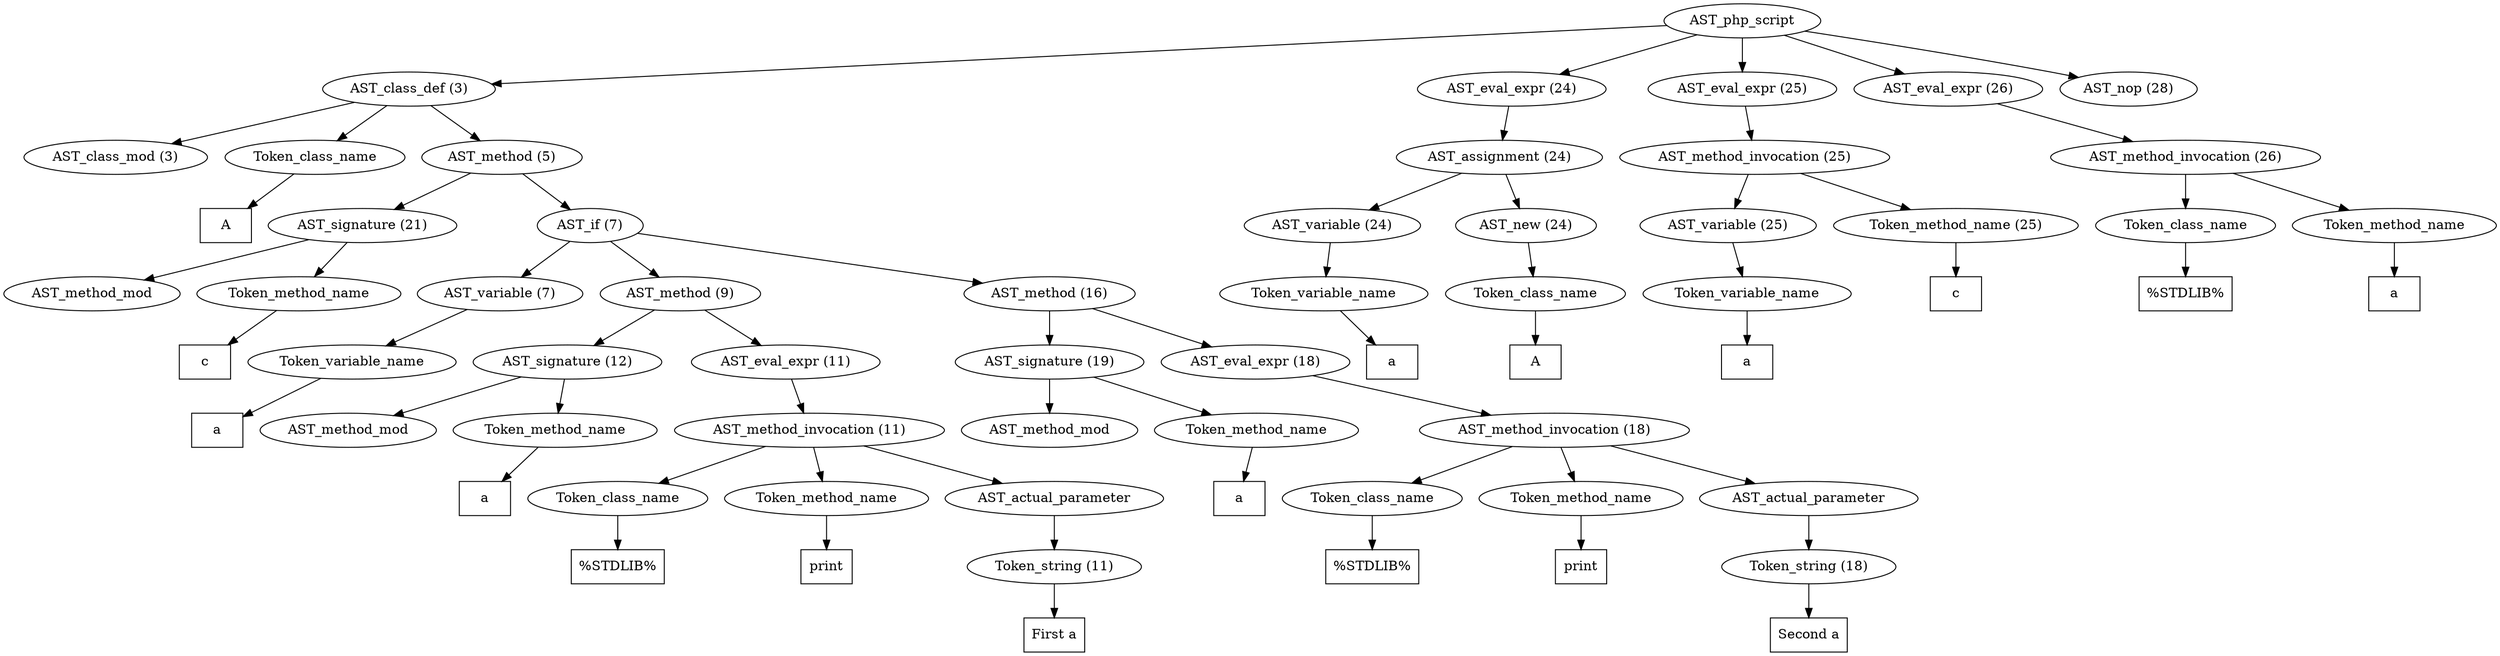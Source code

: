 /*
 * AST in dot format generated by phc -- the PHP compiler
 */

digraph AST {
node_0 [label="AST_php_script"];
node_1 [label="AST_class_def (3)"];
node_2 [label="AST_class_mod (3)"];
node_3 [label="Token_class_name"];
node_4 [label="A", shape=box]
node_3 -> node_4;
node_5 [label="AST_method (5)"];
node_6 [label="AST_signature (21)"];
node_7 [label="AST_method_mod"];
node_8 [label="Token_method_name"];
node_9 [label="c", shape=box]
node_8 -> node_9;
node_6 -> node_8;
node_6 -> node_7;
node_10 [label="AST_if (7)"];
node_11 [label="AST_variable (7)"];
node_12 [label="Token_variable_name"];
node_13 [label="a", shape=box]
node_12 -> node_13;
node_11 -> node_12;
node_14 [label="AST_method (9)"];
node_15 [label="AST_signature (12)"];
node_16 [label="AST_method_mod"];
node_17 [label="Token_method_name"];
node_18 [label="a", shape=box]
node_17 -> node_18;
node_15 -> node_17;
node_15 -> node_16;
node_19 [label="AST_eval_expr (11)"];
node_20 [label="AST_method_invocation (11)"];
node_21 [label="Token_class_name"];
node_22 [label="%STDLIB%", shape=box]
node_21 -> node_22;
node_23 [label="Token_method_name"];
node_24 [label="print", shape=box]
node_23 -> node_24;
node_25 [label="AST_actual_parameter"];
node_26 [label="Token_string (11)"];
node_27 [label="First a", shape=box]
node_26 -> node_27;
node_25 -> node_26;
node_20 -> node_25;
node_20 -> node_23;
node_20 -> node_21;
node_19 -> node_20;
node_14 -> node_19;
node_14 -> node_15;
node_28 [label="AST_method (16)"];
node_29 [label="AST_signature (19)"];
node_30 [label="AST_method_mod"];
node_31 [label="Token_method_name"];
node_32 [label="a", shape=box]
node_31 -> node_32;
node_29 -> node_31;
node_29 -> node_30;
node_33 [label="AST_eval_expr (18)"];
node_34 [label="AST_method_invocation (18)"];
node_35 [label="Token_class_name"];
node_36 [label="%STDLIB%", shape=box]
node_35 -> node_36;
node_37 [label="Token_method_name"];
node_38 [label="print", shape=box]
node_37 -> node_38;
node_39 [label="AST_actual_parameter"];
node_40 [label="Token_string (18)"];
node_41 [label="Second a", shape=box]
node_40 -> node_41;
node_39 -> node_40;
node_34 -> node_39;
node_34 -> node_37;
node_34 -> node_35;
node_33 -> node_34;
node_28 -> node_33;
node_28 -> node_29;
node_10 -> node_28;
node_10 -> node_14;
node_10 -> node_11;
node_5 -> node_10;
node_5 -> node_6;
node_1 -> node_5;
node_1 -> node_3;
node_1 -> node_2;
node_42 [label="AST_eval_expr (24)"];
node_43 [label="AST_assignment (24)"];
node_44 [label="AST_variable (24)"];
node_45 [label="Token_variable_name"];
node_46 [label="a", shape=box]
node_45 -> node_46;
node_44 -> node_45;
node_47 [label="AST_new (24)"];
node_48 [label="Token_class_name"];
node_49 [label="A", shape=box]
node_48 -> node_49;
node_47 -> node_48;
node_43 -> node_47;
node_43 -> node_44;
node_42 -> node_43;
node_50 [label="AST_eval_expr (25)"];
node_51 [label="AST_method_invocation (25)"];
node_52 [label="AST_variable (25)"];
node_53 [label="Token_variable_name"];
node_54 [label="a", shape=box]
node_53 -> node_54;
node_52 -> node_53;
node_55 [label="Token_method_name (25)"];
node_56 [label="c", shape=box]
node_55 -> node_56;
node_51 -> node_55;
node_51 -> node_52;
node_50 -> node_51;
node_57 [label="AST_eval_expr (26)"];
node_58 [label="AST_method_invocation (26)"];
node_59 [label="Token_class_name"];
node_60 [label="%STDLIB%", shape=box]
node_59 -> node_60;
node_61 [label="Token_method_name"];
node_62 [label="a", shape=box]
node_61 -> node_62;
node_58 -> node_61;
node_58 -> node_59;
node_57 -> node_58;
node_63 [label="AST_nop (28)"];
node_0 -> node_63;
node_0 -> node_57;
node_0 -> node_50;
node_0 -> node_42;
node_0 -> node_1;
}
